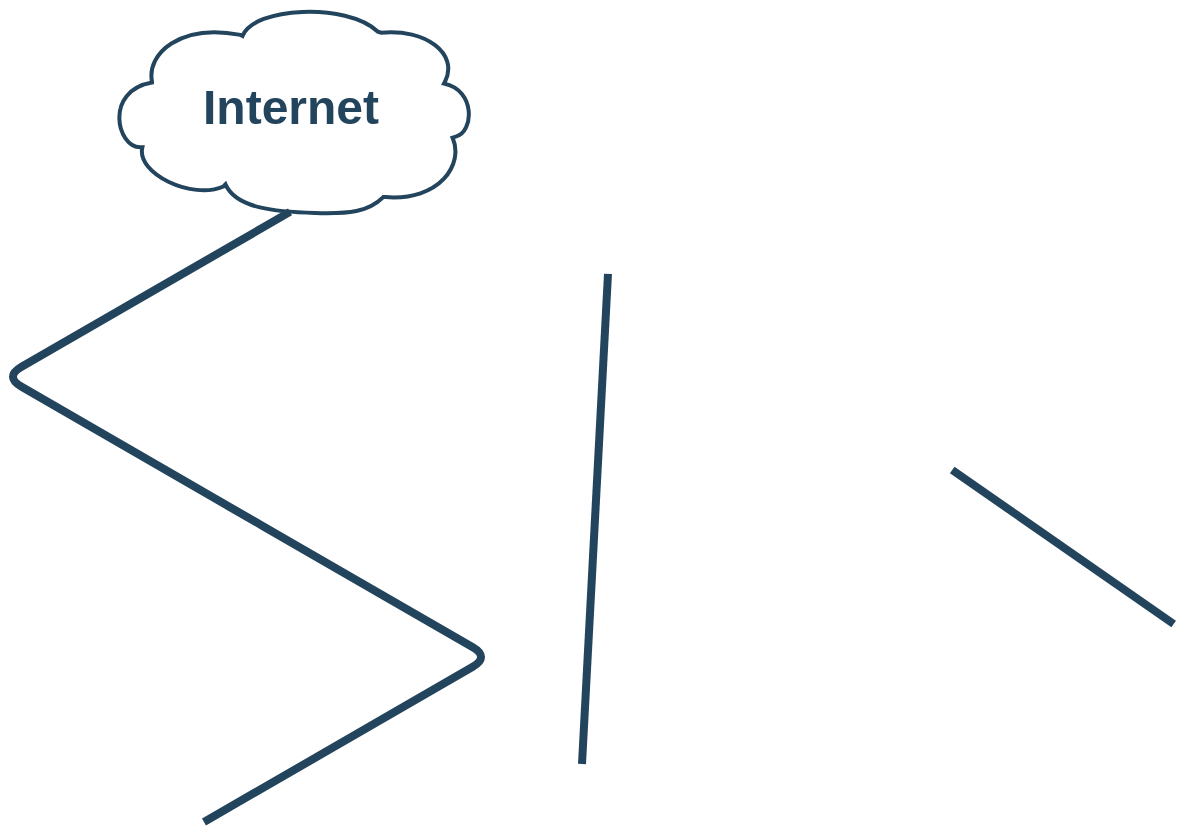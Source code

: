 <mxfile version="15.0.6" type="github">
  <diagram id="6a731a19-8d31-9384-78a2-239565b7b9f0" name="Page-1">
    <mxGraphModel dx="317" dy="1715" grid="1" gridSize="10" guides="1" tooltips="1" connect="1" arrows="1" fold="1" page="1" pageScale="1" pageWidth="827" pageHeight="1169" background="none" math="0" shadow="0">
      <root>
        <mxCell id="0" />
        <mxCell id="1" parent="0" />
        <mxCell id="2109" value="Internet" style="shape=mxgraph.cisco.storage.cloud;html=1;dashed=0;strokeColor=#23445D;fillColor=#ffffff;strokeWidth=2;fontFamily=Helvetica;fontSize=24;fontColor=#23445D;align=center;fontStyle=1" parent="1" vertex="1">
          <mxGeometry x="730" y="-60" width="186" height="106" as="geometry" />
        </mxCell>
        <mxCell id="2170" value="" style="elbow=horizontal;endArrow=none;html=1;strokeColor=#23445D;endFill=0;strokeWidth=4;rounded=1" parent="1" edge="1">
          <mxGeometry width="100" height="100" relative="1" as="geometry">
            <mxPoint x="1264.831" y="251" as="sourcePoint" />
            <mxPoint x="1154.107" y="174" as="targetPoint" />
          </mxGeometry>
        </mxCell>
        <mxCell id="ctEvNtgaaz2nHetnc8GP-2265" value="" style="elbow=horizontal;endArrow=none;html=1;strokeColor=#23445D;endFill=0;strokeWidth=4;rounded=1;entryX=0.5;entryY=0.99;entryDx=0;entryDy=0;entryPerimeter=0;" edge="1" parent="1">
          <mxGeometry width="100" height="100" relative="1" as="geometry">
            <mxPoint x="969" y="321" as="sourcePoint" />
            <mxPoint x="982" y="75.94" as="targetPoint" />
          </mxGeometry>
        </mxCell>
        <mxCell id="ctEvNtgaaz2nHetnc8GP-2266" value="" style="edgeStyle=isometricEdgeStyle;endArrow=none;html=1;entryX=0.5;entryY=0.99;entryDx=0;entryDy=0;entryPerimeter=0;strokeColor=#23445D;strokeWidth=4;" edge="1" parent="1" target="2109">
          <mxGeometry width="50" height="100" relative="1" as="geometry">
            <mxPoint x="780" y="350" as="sourcePoint" />
            <mxPoint x="890" y="220" as="targetPoint" />
          </mxGeometry>
        </mxCell>
      </root>
    </mxGraphModel>
  </diagram>
</mxfile>

